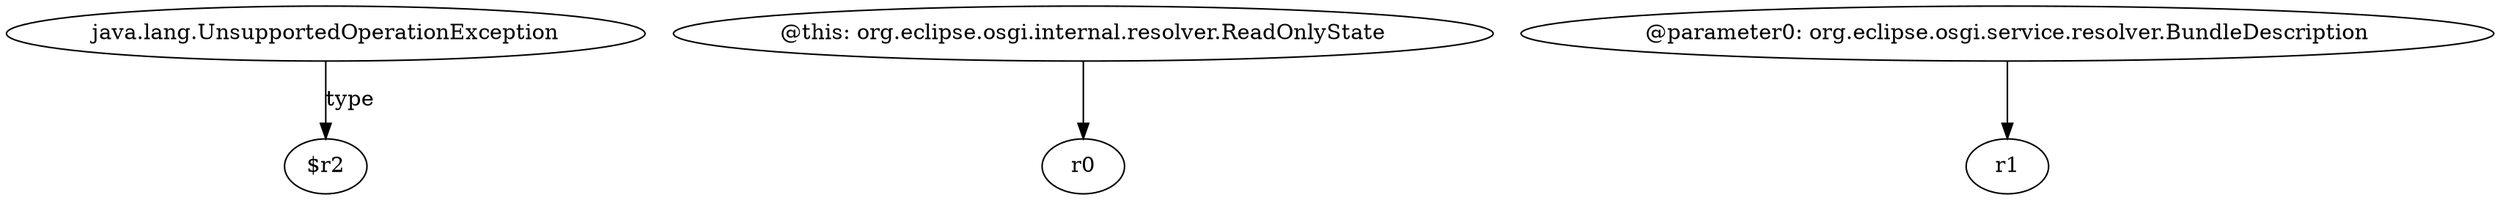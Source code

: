 digraph g {
0[label="java.lang.UnsupportedOperationException"]
1[label="$r2"]
0->1[label="type"]
2[label="@this: org.eclipse.osgi.internal.resolver.ReadOnlyState"]
3[label="r0"]
2->3[label=""]
4[label="@parameter0: org.eclipse.osgi.service.resolver.BundleDescription"]
5[label="r1"]
4->5[label=""]
}